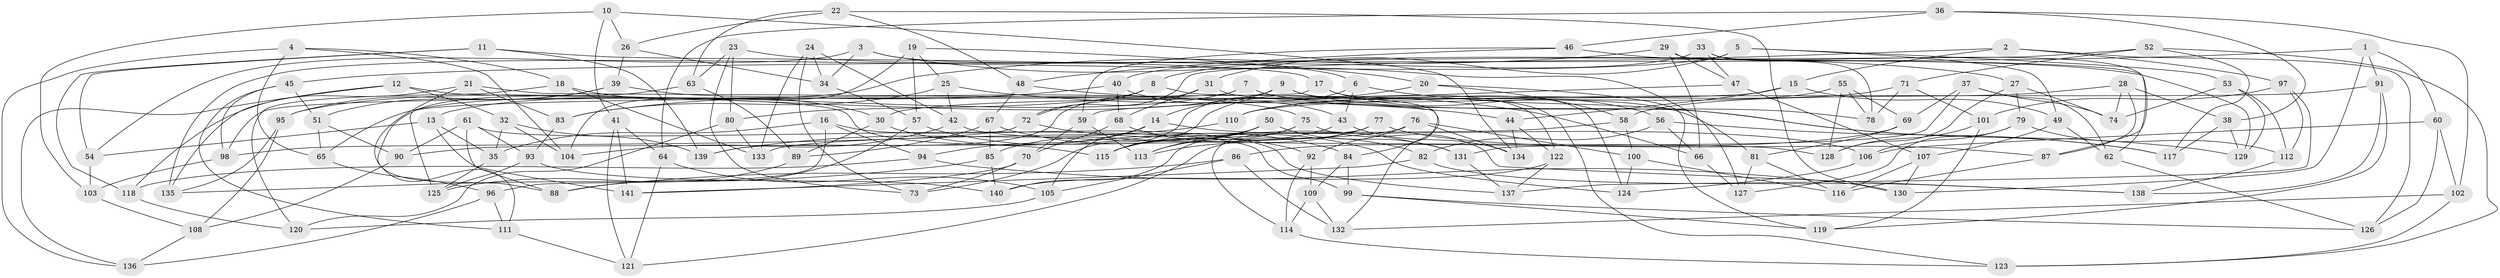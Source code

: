 // coarse degree distribution, {4: 0.7142857142857143, 8: 0.05952380952380952, 6: 0.011904761904761904, 5: 0.10714285714285714, 7: 0.03571428571428571, 3: 0.023809523809523808, 11: 0.03571428571428571, 9: 0.011904761904761904}
// Generated by graph-tools (version 1.1) at 2025/02/03/04/25 22:02:28]
// undirected, 141 vertices, 282 edges
graph export_dot {
graph [start="1"]
  node [color=gray90,style=filled];
  1;
  2;
  3;
  4;
  5;
  6;
  7;
  8;
  9;
  10;
  11;
  12;
  13;
  14;
  15;
  16;
  17;
  18;
  19;
  20;
  21;
  22;
  23;
  24;
  25;
  26;
  27;
  28;
  29;
  30;
  31;
  32;
  33;
  34;
  35;
  36;
  37;
  38;
  39;
  40;
  41;
  42;
  43;
  44;
  45;
  46;
  47;
  48;
  49;
  50;
  51;
  52;
  53;
  54;
  55;
  56;
  57;
  58;
  59;
  60;
  61;
  62;
  63;
  64;
  65;
  66;
  67;
  68;
  69;
  70;
  71;
  72;
  73;
  74;
  75;
  76;
  77;
  78;
  79;
  80;
  81;
  82;
  83;
  84;
  85;
  86;
  87;
  88;
  89;
  90;
  91;
  92;
  93;
  94;
  95;
  96;
  97;
  98;
  99;
  100;
  101;
  102;
  103;
  104;
  105;
  106;
  107;
  108;
  109;
  110;
  111;
  112;
  113;
  114;
  115;
  116;
  117;
  118;
  119;
  120;
  121;
  122;
  123;
  124;
  125;
  126;
  127;
  128;
  129;
  130;
  131;
  132;
  133;
  134;
  135;
  136;
  137;
  138;
  139;
  140;
  141;
  1 -- 130;
  1 -- 91;
  1 -- 60;
  1 -- 45;
  2 -- 8;
  2 -- 126;
  2 -- 15;
  2 -- 97;
  3 -- 54;
  3 -- 127;
  3 -- 6;
  3 -- 34;
  4 -- 18;
  4 -- 65;
  4 -- 136;
  4 -- 104;
  5 -- 31;
  5 -- 53;
  5 -- 135;
  5 -- 49;
  6 -- 43;
  6 -- 117;
  6 -- 73;
  7 -- 129;
  7 -- 98;
  7 -- 81;
  7 -- 13;
  8 -- 84;
  8 -- 80;
  8 -- 72;
  9 -- 14;
  9 -- 95;
  9 -- 123;
  9 -- 78;
  10 -- 103;
  10 -- 26;
  10 -- 134;
  10 -- 41;
  11 -- 139;
  11 -- 54;
  11 -- 118;
  11 -- 17;
  12 -- 135;
  12 -- 136;
  12 -- 115;
  12 -- 32;
  13 -- 141;
  13 -- 35;
  13 -- 54;
  14 -- 105;
  14 -- 106;
  14 -- 94;
  15 -- 44;
  15 -- 30;
  15 -- 49;
  16 -- 35;
  16 -- 96;
  16 -- 94;
  16 -- 137;
  17 -- 56;
  17 -- 125;
  17 -- 124;
  18 -- 133;
  18 -- 120;
  18 -- 30;
  19 -- 57;
  19 -- 104;
  19 -- 25;
  19 -- 20;
  20 -- 58;
  20 -- 119;
  20 -- 115;
  21 -- 118;
  21 -- 83;
  21 -- 88;
  21 -- 132;
  22 -- 48;
  22 -- 130;
  22 -- 26;
  22 -- 63;
  23 -- 27;
  23 -- 73;
  23 -- 63;
  23 -- 80;
  24 -- 73;
  24 -- 133;
  24 -- 42;
  24 -- 34;
  25 -- 83;
  25 -- 42;
  25 -- 44;
  26 -- 34;
  26 -- 39;
  27 -- 74;
  27 -- 79;
  27 -- 128;
  28 -- 87;
  28 -- 74;
  28 -- 38;
  28 -- 58;
  29 -- 62;
  29 -- 66;
  29 -- 47;
  29 -- 65;
  30 -- 92;
  30 -- 89;
  31 -- 122;
  31 -- 139;
  31 -- 68;
  32 -- 35;
  32 -- 104;
  32 -- 139;
  33 -- 47;
  33 -- 87;
  33 -- 78;
  33 -- 40;
  34 -- 57;
  35 -- 125;
  36 -- 102;
  36 -- 46;
  36 -- 64;
  36 -- 38;
  37 -- 74;
  37 -- 62;
  37 -- 131;
  37 -- 69;
  38 -- 129;
  38 -- 117;
  39 -- 95;
  39 -- 75;
  39 -- 51;
  40 -- 43;
  40 -- 68;
  40 -- 83;
  41 -- 121;
  41 -- 141;
  41 -- 64;
  42 -- 104;
  42 -- 128;
  43 -- 115;
  43 -- 134;
  44 -- 122;
  44 -- 134;
  45 -- 98;
  45 -- 51;
  45 -- 111;
  46 -- 59;
  46 -- 48;
  46 -- 129;
  47 -- 107;
  47 -- 59;
  48 -- 67;
  48 -- 66;
  49 -- 62;
  49 -- 107;
  50 -- 131;
  50 -- 113;
  50 -- 85;
  50 -- 115;
  51 -- 65;
  51 -- 90;
  52 -- 123;
  52 -- 71;
  52 -- 72;
  52 -- 117;
  53 -- 74;
  53 -- 112;
  53 -- 129;
  54 -- 103;
  55 -- 78;
  55 -- 110;
  55 -- 128;
  55 -- 69;
  56 -- 82;
  56 -- 117;
  56 -- 66;
  57 -- 84;
  57 -- 88;
  58 -- 133;
  58 -- 100;
  59 -- 70;
  59 -- 113;
  60 -- 102;
  60 -- 126;
  60 -- 106;
  61 -- 99;
  61 -- 88;
  61 -- 90;
  61 -- 93;
  62 -- 126;
  63 -- 89;
  63 -- 111;
  64 -- 121;
  64 -- 105;
  65 -- 96;
  66 -- 127;
  67 -- 85;
  67 -- 89;
  67 -- 124;
  68 -- 70;
  68 -- 82;
  69 -- 86;
  69 -- 81;
  70 -- 141;
  70 -- 73;
  71 -- 101;
  71 -- 110;
  71 -- 78;
  72 -- 131;
  72 -- 98;
  75 -- 140;
  75 -- 138;
  75 -- 113;
  76 -- 90;
  76 -- 92;
  76 -- 134;
  76 -- 100;
  77 -- 114;
  77 -- 113;
  77 -- 87;
  77 -- 121;
  79 -- 112;
  79 -- 127;
  79 -- 106;
  80 -- 120;
  80 -- 133;
  81 -- 116;
  81 -- 127;
  82 -- 138;
  82 -- 141;
  83 -- 93;
  84 -- 99;
  84 -- 109;
  85 -- 140;
  85 -- 135;
  86 -- 105;
  86 -- 88;
  86 -- 132;
  87 -- 116;
  89 -- 125;
  90 -- 108;
  91 -- 138;
  91 -- 110;
  91 -- 119;
  92 -- 114;
  92 -- 109;
  93 -- 125;
  93 -- 140;
  94 -- 118;
  94 -- 130;
  95 -- 135;
  95 -- 108;
  96 -- 136;
  96 -- 111;
  97 -- 112;
  97 -- 101;
  97 -- 137;
  98 -- 103;
  99 -- 126;
  99 -- 119;
  100 -- 124;
  100 -- 116;
  101 -- 119;
  101 -- 128;
  102 -- 132;
  102 -- 123;
  103 -- 108;
  105 -- 120;
  106 -- 124;
  107 -- 116;
  107 -- 130;
  108 -- 136;
  109 -- 132;
  109 -- 114;
  110 -- 139;
  111 -- 121;
  112 -- 138;
  114 -- 123;
  118 -- 120;
  122 -- 137;
  122 -- 140;
  131 -- 137;
}
